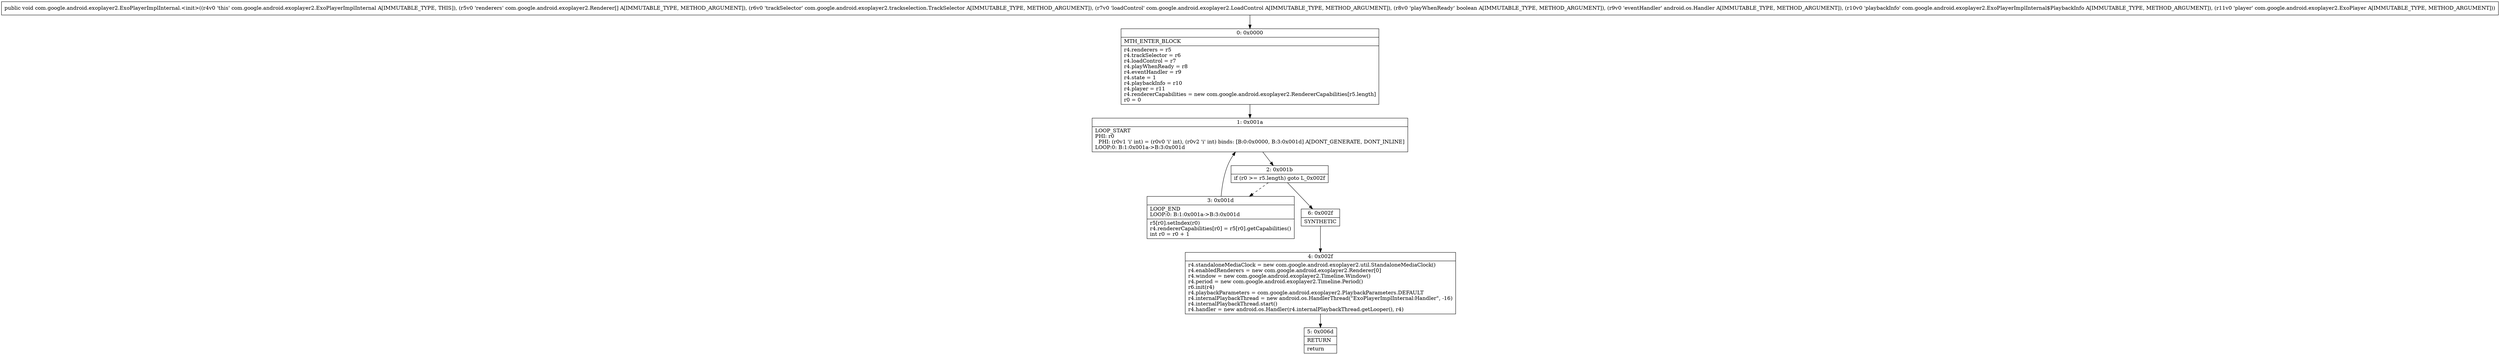 digraph "CFG forcom.google.android.exoplayer2.ExoPlayerImplInternal.\<init\>([Lcom\/google\/android\/exoplayer2\/Renderer;Lcom\/google\/android\/exoplayer2\/trackselection\/TrackSelector;Lcom\/google\/android\/exoplayer2\/LoadControl;ZLandroid\/os\/Handler;Lcom\/google\/android\/exoplayer2\/ExoPlayerImplInternal$PlaybackInfo;Lcom\/google\/android\/exoplayer2\/ExoPlayer;)V" {
Node_0 [shape=record,label="{0\:\ 0x0000|MTH_ENTER_BLOCK\l|r4.renderers = r5\lr4.trackSelector = r6\lr4.loadControl = r7\lr4.playWhenReady = r8\lr4.eventHandler = r9\lr4.state = 1\lr4.playbackInfo = r10\lr4.player = r11\lr4.rendererCapabilities = new com.google.android.exoplayer2.RendererCapabilities[r5.length]\lr0 = 0\l}"];
Node_1 [shape=record,label="{1\:\ 0x001a|LOOP_START\lPHI: r0 \l  PHI: (r0v1 'i' int) = (r0v0 'i' int), (r0v2 'i' int) binds: [B:0:0x0000, B:3:0x001d] A[DONT_GENERATE, DONT_INLINE]\lLOOP:0: B:1:0x001a\-\>B:3:0x001d\l}"];
Node_2 [shape=record,label="{2\:\ 0x001b|if (r0 \>= r5.length) goto L_0x002f\l}"];
Node_3 [shape=record,label="{3\:\ 0x001d|LOOP_END\lLOOP:0: B:1:0x001a\-\>B:3:0x001d\l|r5[r0].setIndex(r0)\lr4.rendererCapabilities[r0] = r5[r0].getCapabilities()\lint r0 = r0 + 1\l}"];
Node_4 [shape=record,label="{4\:\ 0x002f|r4.standaloneMediaClock = new com.google.android.exoplayer2.util.StandaloneMediaClock()\lr4.enabledRenderers = new com.google.android.exoplayer2.Renderer[0]\lr4.window = new com.google.android.exoplayer2.Timeline.Window()\lr4.period = new com.google.android.exoplayer2.Timeline.Period()\lr6.init(r4)\lr4.playbackParameters = com.google.android.exoplayer2.PlaybackParameters.DEFAULT\lr4.internalPlaybackThread = new android.os.HandlerThread(\"ExoPlayerImplInternal:Handler\", \-16)\lr4.internalPlaybackThread.start()\lr4.handler = new android.os.Handler(r4.internalPlaybackThread.getLooper(), r4)\l}"];
Node_5 [shape=record,label="{5\:\ 0x006d|RETURN\l|return\l}"];
Node_6 [shape=record,label="{6\:\ 0x002f|SYNTHETIC\l}"];
MethodNode[shape=record,label="{public void com.google.android.exoplayer2.ExoPlayerImplInternal.\<init\>((r4v0 'this' com.google.android.exoplayer2.ExoPlayerImplInternal A[IMMUTABLE_TYPE, THIS]), (r5v0 'renderers' com.google.android.exoplayer2.Renderer[] A[IMMUTABLE_TYPE, METHOD_ARGUMENT]), (r6v0 'trackSelector' com.google.android.exoplayer2.trackselection.TrackSelector A[IMMUTABLE_TYPE, METHOD_ARGUMENT]), (r7v0 'loadControl' com.google.android.exoplayer2.LoadControl A[IMMUTABLE_TYPE, METHOD_ARGUMENT]), (r8v0 'playWhenReady' boolean A[IMMUTABLE_TYPE, METHOD_ARGUMENT]), (r9v0 'eventHandler' android.os.Handler A[IMMUTABLE_TYPE, METHOD_ARGUMENT]), (r10v0 'playbackInfo' com.google.android.exoplayer2.ExoPlayerImplInternal$PlaybackInfo A[IMMUTABLE_TYPE, METHOD_ARGUMENT]), (r11v0 'player' com.google.android.exoplayer2.ExoPlayer A[IMMUTABLE_TYPE, METHOD_ARGUMENT])) }"];
MethodNode -> Node_0;
Node_0 -> Node_1;
Node_1 -> Node_2;
Node_2 -> Node_3[style=dashed];
Node_2 -> Node_6;
Node_3 -> Node_1;
Node_4 -> Node_5;
Node_6 -> Node_4;
}

